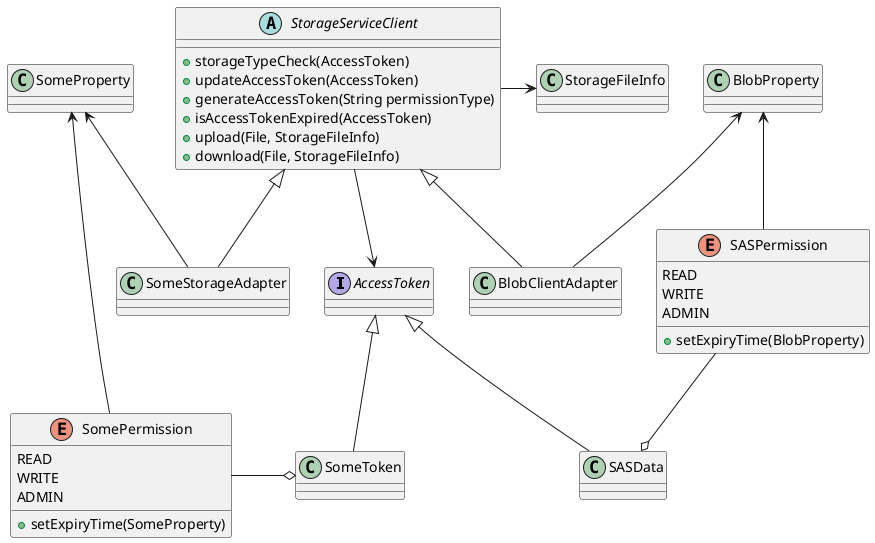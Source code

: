 @startuml

interface AccessToken
abstract class StorageServiceClient {
+storageTypeCheck(AccessToken)
+updateAccessToken(AccessToken)
+generateAccessToken(String permissionType)
+isAccessTokenExpired(AccessToken)
+upload(File, StorageFileInfo)
+download(File, StorageFileInfo)
}
class StorageFileInfo

class BlobClientAdapter
class BlobProperty
class SASData
enum SASPermission {
READ
WRITE
ADMIN
+setExpiryTime(BlobProperty)
}

class SomeStorageAdapter
class SomeProperty
class SomeToken
enum SomePermission {
READ
WRITE
ADMIN
+setExpiryTime(SomeProperty)
}

StorageServiceClient --> AccessToken
StorageServiceClient -> StorageFileInfo

StorageServiceClient <|-- BlobClientAdapter
AccessToken <|-- SASData
SASPermission --o SASData
BlobProperty <-- SASPermission
BlobProperty <-- BlobClientAdapter

StorageServiceClient <|-- SomeStorageAdapter
AccessToken <|-- SomeToken
SomePermission -o SomeToken
SomeProperty <-- SomePermission
SomeProperty <-- SomeStorageAdapter

@enduml